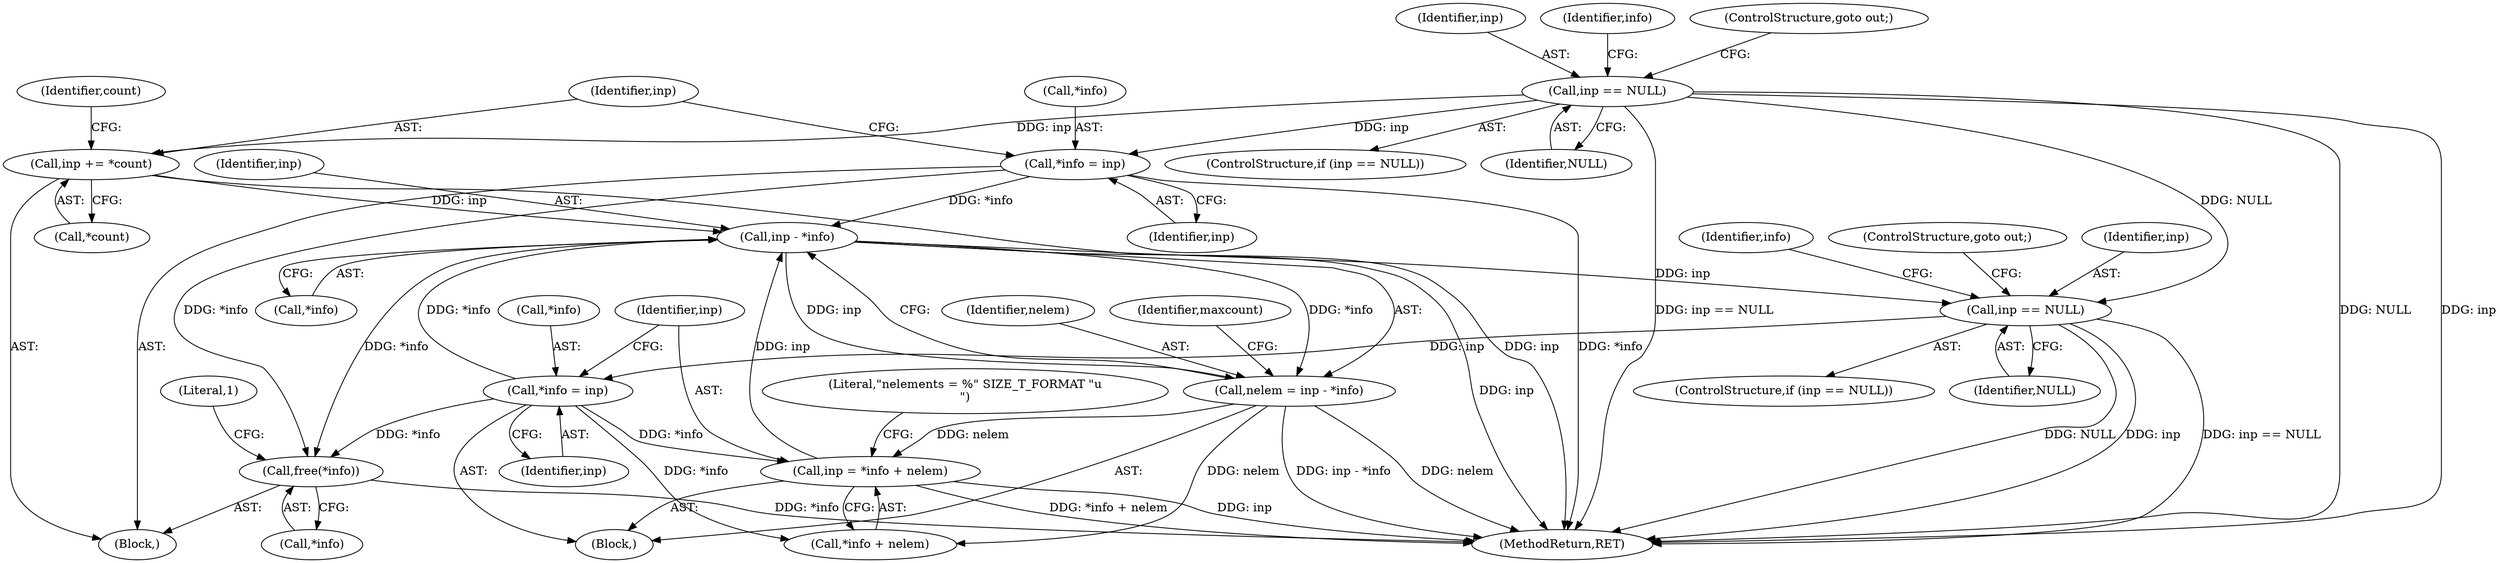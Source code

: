 digraph "0_file_93e063ee374b6a75729df9e7201fb511e47e259d@API" {
"1000865" [label="(Call,free(*info))"];
"1000674" [label="(Call,inp - *info)"];
"1000226" [label="(Call,inp += *count)"];
"1000218" [label="(Call,inp == NULL)"];
"1000701" [label="(Call,inp = *info + nelem)"];
"1000697" [label="(Call,*info = inp)"];
"1000693" [label="(Call,inp == NULL)"];
"1000672" [label="(Call,nelem = inp - *info)"];
"1000222" [label="(Call,*info = inp)"];
"1000698" [label="(Call,*info)"];
"1000219" [label="(Identifier,inp)"];
"1000232" [label="(Identifier,count)"];
"1000223" [label="(Call,*info)"];
"1000866" [label="(Call,*info)"];
"1000871" [label="(MethodReturn,RET)"];
"1000674" [label="(Call,inp - *info)"];
"1000227" [label="(Identifier,inp)"];
"1000222" [label="(Call,*info = inp)"];
"1000218" [label="(Call,inp == NULL)"];
"1000693" [label="(Call,inp == NULL)"];
"1000702" [label="(Identifier,inp)"];
"1000676" [label="(Call,*info)"];
"1000107" [label="(Block,)"];
"1000703" [label="(Call,*info + nelem)"];
"1000225" [label="(Identifier,inp)"];
"1000672" [label="(Call,nelem = inp - *info)"];
"1000224" [label="(Identifier,info)"];
"1000221" [label="(ControlStructure,goto out;)"];
"1000226" [label="(Call,inp += *count)"];
"1000709" [label="(Literal,\"nelements = %\" SIZE_T_FORMAT \"u\n\")"];
"1000673" [label="(Identifier,nelem)"];
"1000692" [label="(ControlStructure,if (inp == NULL))"];
"1000670" [label="(Block,)"];
"1000217" [label="(ControlStructure,if (inp == NULL))"];
"1000700" [label="(Identifier,inp)"];
"1000695" [label="(Identifier,NULL)"];
"1000694" [label="(Identifier,inp)"];
"1000220" [label="(Identifier,NULL)"];
"1000228" [label="(Call,*count)"];
"1000682" [label="(Identifier,maxcount)"];
"1000699" [label="(Identifier,info)"];
"1000865" [label="(Call,free(*info))"];
"1000697" [label="(Call,*info = inp)"];
"1000696" [label="(ControlStructure,goto out;)"];
"1000675" [label="(Identifier,inp)"];
"1000870" [label="(Literal,1)"];
"1000701" [label="(Call,inp = *info + nelem)"];
"1000865" -> "1000107"  [label="AST: "];
"1000865" -> "1000866"  [label="CFG: "];
"1000866" -> "1000865"  [label="AST: "];
"1000870" -> "1000865"  [label="CFG: "];
"1000865" -> "1000871"  [label="DDG: *info"];
"1000674" -> "1000865"  [label="DDG: *info"];
"1000222" -> "1000865"  [label="DDG: *info"];
"1000697" -> "1000865"  [label="DDG: *info"];
"1000674" -> "1000672"  [label="AST: "];
"1000674" -> "1000676"  [label="CFG: "];
"1000675" -> "1000674"  [label="AST: "];
"1000676" -> "1000674"  [label="AST: "];
"1000672" -> "1000674"  [label="CFG: "];
"1000674" -> "1000871"  [label="DDG: inp"];
"1000674" -> "1000672"  [label="DDG: inp"];
"1000674" -> "1000672"  [label="DDG: *info"];
"1000226" -> "1000674"  [label="DDG: inp"];
"1000701" -> "1000674"  [label="DDG: inp"];
"1000222" -> "1000674"  [label="DDG: *info"];
"1000697" -> "1000674"  [label="DDG: *info"];
"1000674" -> "1000693"  [label="DDG: inp"];
"1000226" -> "1000107"  [label="AST: "];
"1000226" -> "1000228"  [label="CFG: "];
"1000227" -> "1000226"  [label="AST: "];
"1000228" -> "1000226"  [label="AST: "];
"1000232" -> "1000226"  [label="CFG: "];
"1000226" -> "1000871"  [label="DDG: inp"];
"1000218" -> "1000226"  [label="DDG: inp"];
"1000218" -> "1000217"  [label="AST: "];
"1000218" -> "1000220"  [label="CFG: "];
"1000219" -> "1000218"  [label="AST: "];
"1000220" -> "1000218"  [label="AST: "];
"1000221" -> "1000218"  [label="CFG: "];
"1000224" -> "1000218"  [label="CFG: "];
"1000218" -> "1000871"  [label="DDG: inp"];
"1000218" -> "1000871"  [label="DDG: inp == NULL"];
"1000218" -> "1000871"  [label="DDG: NULL"];
"1000218" -> "1000222"  [label="DDG: inp"];
"1000218" -> "1000693"  [label="DDG: NULL"];
"1000701" -> "1000670"  [label="AST: "];
"1000701" -> "1000703"  [label="CFG: "];
"1000702" -> "1000701"  [label="AST: "];
"1000703" -> "1000701"  [label="AST: "];
"1000709" -> "1000701"  [label="CFG: "];
"1000701" -> "1000871"  [label="DDG: inp"];
"1000701" -> "1000871"  [label="DDG: *info + nelem"];
"1000697" -> "1000701"  [label="DDG: *info"];
"1000672" -> "1000701"  [label="DDG: nelem"];
"1000697" -> "1000670"  [label="AST: "];
"1000697" -> "1000700"  [label="CFG: "];
"1000698" -> "1000697"  [label="AST: "];
"1000700" -> "1000697"  [label="AST: "];
"1000702" -> "1000697"  [label="CFG: "];
"1000693" -> "1000697"  [label="DDG: inp"];
"1000697" -> "1000703"  [label="DDG: *info"];
"1000693" -> "1000692"  [label="AST: "];
"1000693" -> "1000695"  [label="CFG: "];
"1000694" -> "1000693"  [label="AST: "];
"1000695" -> "1000693"  [label="AST: "];
"1000696" -> "1000693"  [label="CFG: "];
"1000699" -> "1000693"  [label="CFG: "];
"1000693" -> "1000871"  [label="DDG: inp == NULL"];
"1000693" -> "1000871"  [label="DDG: NULL"];
"1000693" -> "1000871"  [label="DDG: inp"];
"1000672" -> "1000670"  [label="AST: "];
"1000673" -> "1000672"  [label="AST: "];
"1000682" -> "1000672"  [label="CFG: "];
"1000672" -> "1000871"  [label="DDG: inp - *info"];
"1000672" -> "1000871"  [label="DDG: nelem"];
"1000672" -> "1000703"  [label="DDG: nelem"];
"1000222" -> "1000107"  [label="AST: "];
"1000222" -> "1000225"  [label="CFG: "];
"1000223" -> "1000222"  [label="AST: "];
"1000225" -> "1000222"  [label="AST: "];
"1000227" -> "1000222"  [label="CFG: "];
"1000222" -> "1000871"  [label="DDG: *info"];
}
